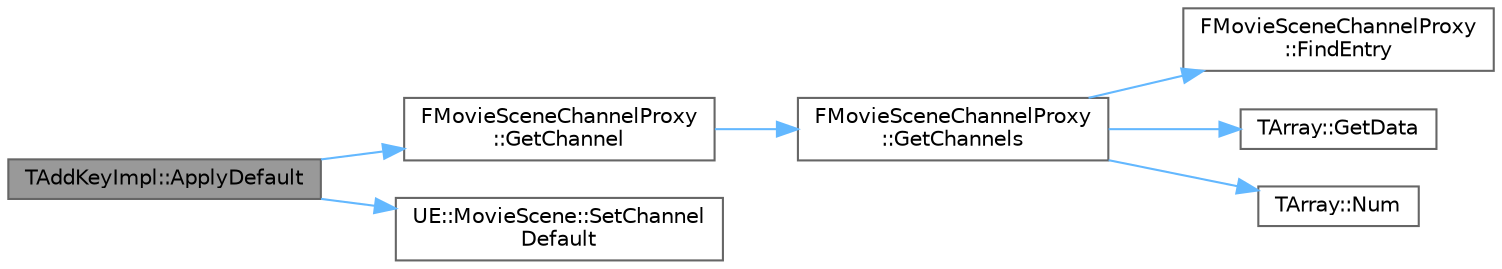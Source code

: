 digraph "TAddKeyImpl::ApplyDefault"
{
 // INTERACTIVE_SVG=YES
 // LATEX_PDF_SIZE
  bgcolor="transparent";
  edge [fontname=Helvetica,fontsize=10,labelfontname=Helvetica,labelfontsize=10];
  node [fontname=Helvetica,fontsize=10,shape=box,height=0.2,width=0.4];
  rankdir="LR";
  Node1 [id="Node000001",label="TAddKeyImpl::ApplyDefault",height=0.2,width=0.4,color="gray40", fillcolor="grey60", style="filled", fontcolor="black",tooltip=" "];
  Node1 -> Node2 [id="edge1_Node000001_Node000002",color="steelblue1",style="solid",tooltip=" "];
  Node2 [id="Node000002",label="FMovieSceneChannelProxy\l::GetChannel",height=0.2,width=0.4,color="grey40", fillcolor="white", style="filled",URL="$dd/d5f/structFMovieSceneChannelProxy.html#a7dba76bacb2eb55741df0d8b0038cbca",tooltip="Get the channel for the specified index of a particular type."];
  Node2 -> Node3 [id="edge2_Node000002_Node000003",color="steelblue1",style="solid",tooltip=" "];
  Node3 [id="Node000003",label="FMovieSceneChannelProxy\l::GetChannels",height=0.2,width=0.4,color="grey40", fillcolor="white", style="filled",URL="$dd/d5f/structFMovieSceneChannelProxy.html#a8d93e82a1bf860d9ba2a307fe9a2fc4b",tooltip="Get all channels of the specified type."];
  Node3 -> Node4 [id="edge3_Node000003_Node000004",color="steelblue1",style="solid",tooltip=" "];
  Node4 [id="Node000004",label="FMovieSceneChannelProxy\l::FindEntry",height=0.2,width=0.4,color="grey40", fillcolor="white", style="filled",URL="$dd/d5f/structFMovieSceneChannelProxy.html#ae75458a0571c684c93f78988a738ad51",tooltip="Find an entry by its channel type name."];
  Node3 -> Node5 [id="edge4_Node000003_Node000005",color="steelblue1",style="solid",tooltip=" "];
  Node5 [id="Node000005",label="TArray::GetData",height=0.2,width=0.4,color="grey40", fillcolor="white", style="filled",URL="$d4/d52/classTArray.html#a5b7af561ae2c8731aca5c33c736fb4f2",tooltip="Helper function for returning a typed pointer to the first array entry."];
  Node3 -> Node6 [id="edge5_Node000003_Node000006",color="steelblue1",style="solid",tooltip=" "];
  Node6 [id="Node000006",label="TArray::Num",height=0.2,width=0.4,color="grey40", fillcolor="white", style="filled",URL="$d4/d52/classTArray.html#adcbf9ca48677a9c0c3830cd862dd40d8",tooltip="Returns number of elements in array."];
  Node1 -> Node7 [id="edge6_Node000001_Node000007",color="steelblue1",style="solid",tooltip=" "];
  Node7 [id="Node000007",label="UE::MovieScene::SetChannel\lDefault",height=0.2,width=0.4,color="grey40", fillcolor="white", style="filled",URL="$d1/dd1/namespaceUE_1_1MovieScene.html#ab4c0693a35ba08711a291b27b9cf090b",tooltip="Set a channel's default value."];
}
